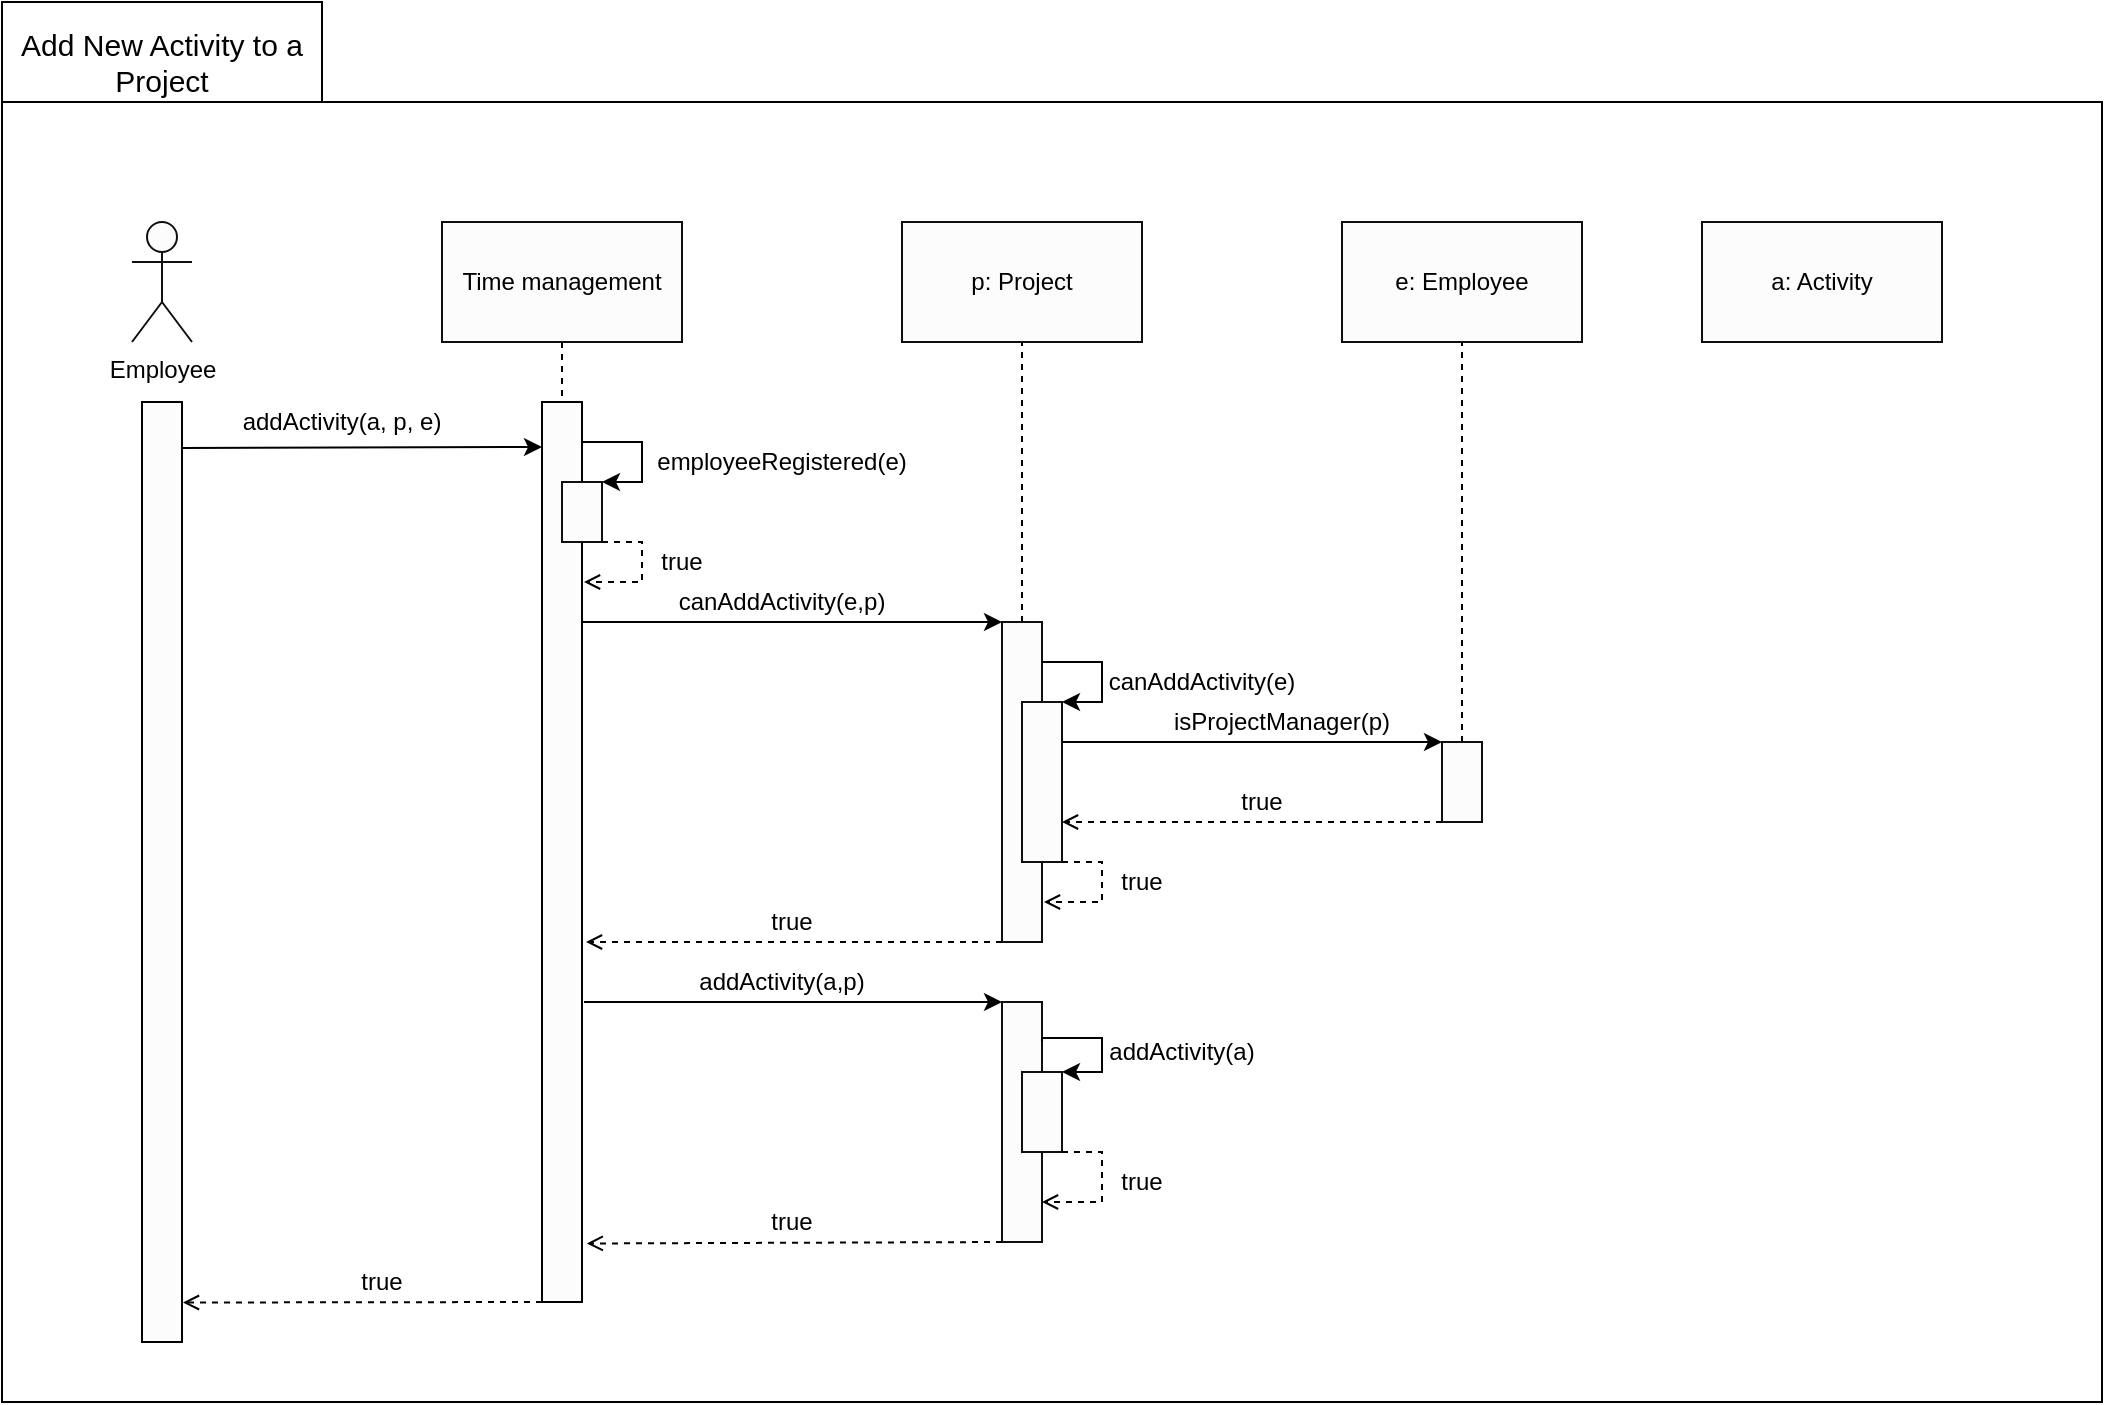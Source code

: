 <mxfile version="14.5.7" type="github">
  <diagram id="sYsKwI7Xcxj4j8B7nzUK" name="Page-1">
    <mxGraphModel dx="2062" dy="1124" grid="1" gridSize="10" guides="1" tooltips="1" connect="1" arrows="1" fold="1" page="1" pageScale="1" pageWidth="850" pageHeight="1100" math="0" shadow="0">
      <root>
        <mxCell id="0" />
        <mxCell id="1" parent="0" />
        <mxCell id="CEPdaJLZ4nfZLkmYM-Vw-4" value="" style="rounded=0;whiteSpace=wrap;html=1;" parent="1" vertex="1">
          <mxGeometry x="50" y="150" width="160" height="50" as="geometry" />
        </mxCell>
        <mxCell id="CEPdaJLZ4nfZLkmYM-Vw-1" value="" style="rounded=0;whiteSpace=wrap;html=1;" parent="1" vertex="1">
          <mxGeometry x="50" y="200" width="1050" height="650" as="geometry" />
        </mxCell>
        <mxCell id="fEexxCGZfZVQ-VxQHh0E-3" value="" style="rounded=0;whiteSpace=wrap;html=1;fillColor=#FCFCFC;" parent="1" vertex="1">
          <mxGeometry x="320" y="350" width="20" height="450" as="geometry" />
        </mxCell>
        <mxCell id="fEexxCGZfZVQ-VxQHh0E-5" value="addActivity(a, p, e)" style="text;html=1;strokeColor=none;fillColor=none;align=center;verticalAlign=middle;whiteSpace=wrap;rounded=0;" parent="1" vertex="1">
          <mxGeometry x="160" y="350" width="120" height="20" as="geometry" />
        </mxCell>
        <mxCell id="fEexxCGZfZVQ-VxQHh0E-8" value="Time management" style="rounded=0;whiteSpace=wrap;html=1;fillColor=#FCFCFC;strokeColor=#0F0F0F;" parent="1" vertex="1">
          <mxGeometry x="270" y="260" width="120" height="60" as="geometry" />
        </mxCell>
        <mxCell id="fEexxCGZfZVQ-VxQHh0E-9" value="e: Employee" style="rounded=0;whiteSpace=wrap;html=1;fillColor=#FCFCFC;strokeColor=#0F0F0F;" parent="1" vertex="1">
          <mxGeometry x="720" y="260" width="120" height="60" as="geometry" />
        </mxCell>
        <mxCell id="fEexxCGZfZVQ-VxQHh0E-10" value="p: Project" style="rounded=0;whiteSpace=wrap;html=1;fillColor=#FCFCFC;strokeColor=#0F0F0F;" parent="1" vertex="1">
          <mxGeometry x="500" y="260" width="120" height="60" as="geometry" />
        </mxCell>
        <mxCell id="fEexxCGZfZVQ-VxQHh0E-11" value="a: Activity" style="rounded=0;whiteSpace=wrap;html=1;fillColor=#FCFCFC;strokeColor=#0F0F0F;" parent="1" vertex="1">
          <mxGeometry x="900" y="260" width="120" height="60" as="geometry" />
        </mxCell>
        <mxCell id="fEexxCGZfZVQ-VxQHh0E-16" value="" style="rounded=0;whiteSpace=wrap;html=1;fillColor=#FCFCFC;" parent="1" vertex="1">
          <mxGeometry x="120" y="350" width="20" height="470" as="geometry" />
        </mxCell>
        <mxCell id="fEexxCGZfZVQ-VxQHh0E-17" value="Employee" style="shape=umlActor;verticalLabelPosition=bottom;verticalAlign=top;html=1;outlineConnect=0;strokeColor=#0F0F0F;fillColor=#FCFCFC;" parent="1" vertex="1">
          <mxGeometry x="115" y="260" width="30" height="60" as="geometry" />
        </mxCell>
        <mxCell id="fEexxCGZfZVQ-VxQHh0E-20" value="" style="endArrow=classic;html=1;entryX=0;entryY=0.05;entryDx=0;entryDy=0;entryPerimeter=0;" parent="1" target="fEexxCGZfZVQ-VxQHh0E-3" edge="1">
          <mxGeometry width="50" height="50" relative="1" as="geometry">
            <mxPoint x="140" y="373" as="sourcePoint" />
            <mxPoint x="220" y="440" as="targetPoint" />
          </mxGeometry>
        </mxCell>
        <mxCell id="fEexxCGZfZVQ-VxQHh0E-22" value="" style="endArrow=none;dashed=1;html=1;exitX=0.5;exitY=1;exitDx=0;exitDy=0;entryX=0.5;entryY=0;entryDx=0;entryDy=0;" parent="1" source="fEexxCGZfZVQ-VxQHh0E-8" target="fEexxCGZfZVQ-VxQHh0E-3" edge="1">
          <mxGeometry width="50" height="50" relative="1" as="geometry">
            <mxPoint x="320" y="420" as="sourcePoint" />
            <mxPoint x="370" y="370" as="targetPoint" />
          </mxGeometry>
        </mxCell>
        <mxCell id="fEexxCGZfZVQ-VxQHh0E-25" value="" style="endArrow=none;dashed=1;html=1;exitX=0.5;exitY=0;exitDx=0;exitDy=0;entryX=0.5;entryY=1;entryDx=0;entryDy=0;" parent="1" source="fEexxCGZfZVQ-VxQHh0E-42" target="fEexxCGZfZVQ-VxQHh0E-10" edge="1">
          <mxGeometry width="50" height="50" relative="1" as="geometry">
            <mxPoint x="555" y="360" as="sourcePoint" />
            <mxPoint x="565" y="340" as="targetPoint" />
          </mxGeometry>
        </mxCell>
        <mxCell id="fEexxCGZfZVQ-VxQHh0E-30" value="" style="endArrow=none;dashed=1;html=1;entryX=0.5;entryY=1;entryDx=0;entryDy=0;exitX=0.5;exitY=0;exitDx=0;exitDy=0;" parent="1" source="fEexxCGZfZVQ-VxQHh0E-53" target="fEexxCGZfZVQ-VxQHh0E-9" edge="1">
          <mxGeometry width="50" height="50" relative="1" as="geometry">
            <mxPoint x="780" y="360" as="sourcePoint" />
            <mxPoint x="805" y="310" as="targetPoint" />
          </mxGeometry>
        </mxCell>
        <mxCell id="fEexxCGZfZVQ-VxQHh0E-34" value="" style="rounded=0;whiteSpace=wrap;html=1;strokeColor=#0F0F0F;fillColor=#FCFCFC;" parent="1" vertex="1">
          <mxGeometry x="330" y="390" width="20" height="30" as="geometry" />
        </mxCell>
        <mxCell id="fEexxCGZfZVQ-VxQHh0E-35" value="" style="endArrow=classic;html=1;entryX=1;entryY=0;entryDx=0;entryDy=0;rounded=0;" parent="1" target="fEexxCGZfZVQ-VxQHh0E-34" edge="1">
          <mxGeometry width="50" height="50" relative="1" as="geometry">
            <mxPoint x="340" y="370" as="sourcePoint" />
            <mxPoint x="460" y="340" as="targetPoint" />
            <Array as="points">
              <mxPoint x="370" y="370" />
              <mxPoint x="370" y="390" />
            </Array>
          </mxGeometry>
        </mxCell>
        <mxCell id="fEexxCGZfZVQ-VxQHh0E-36" value="employeeRegistered(e)" style="text;html=1;strokeColor=none;fillColor=none;align=center;verticalAlign=middle;whiteSpace=wrap;rounded=0;" parent="1" vertex="1">
          <mxGeometry x="420" y="370" width="40" height="20" as="geometry" />
        </mxCell>
        <mxCell id="fEexxCGZfZVQ-VxQHh0E-40" value="" style="endArrow=open;html=1;dashed=1;exitX=1;exitY=1;exitDx=0;exitDy=0;rounded=0;endFill=0;" parent="1" source="fEexxCGZfZVQ-VxQHh0E-34" edge="1">
          <mxGeometry width="50" height="50" relative="1" as="geometry">
            <mxPoint x="390" y="400" as="sourcePoint" />
            <mxPoint x="341" y="440" as="targetPoint" />
            <Array as="points">
              <mxPoint x="370" y="420" />
              <mxPoint x="370" y="440" />
            </Array>
          </mxGeometry>
        </mxCell>
        <mxCell id="fEexxCGZfZVQ-VxQHh0E-42" value="" style="rounded=0;whiteSpace=wrap;html=1;strokeColor=#0F0F0F;fillColor=#FCFCFC;" parent="1" vertex="1">
          <mxGeometry x="550" y="460" width="20" height="160" as="geometry" />
        </mxCell>
        <mxCell id="fEexxCGZfZVQ-VxQHh0E-43" value="" style="endArrow=classic;html=1;entryX=0;entryY=0;entryDx=0;entryDy=0;" parent="1" target="fEexxCGZfZVQ-VxQHh0E-42" edge="1">
          <mxGeometry width="50" height="50" relative="1" as="geometry">
            <mxPoint x="340" y="460" as="sourcePoint" />
            <mxPoint x="490" y="270" as="targetPoint" />
          </mxGeometry>
        </mxCell>
        <mxCell id="fEexxCGZfZVQ-VxQHh0E-44" value="canAddActivity(e,p)" style="text;html=1;strokeColor=none;fillColor=none;align=center;verticalAlign=middle;whiteSpace=wrap;rounded=0;" parent="1" vertex="1">
          <mxGeometry x="420" y="440" width="40" height="20" as="geometry" />
        </mxCell>
        <mxCell id="fEexxCGZfZVQ-VxQHh0E-45" value="" style="rounded=0;whiteSpace=wrap;html=1;strokeColor=#0F0F0F;fillColor=#FCFCFC;" parent="1" vertex="1">
          <mxGeometry x="560" y="500" width="20" height="80" as="geometry" />
        </mxCell>
        <mxCell id="fEexxCGZfZVQ-VxQHh0E-46" value="" style="endArrow=classic;html=1;entryX=1;entryY=0;entryDx=0;entryDy=0;edgeStyle=orthogonalEdgeStyle;rounded=0;exitX=1.01;exitY=0.125;exitDx=0;exitDy=0;exitPerimeter=0;" parent="1" source="fEexxCGZfZVQ-VxQHh0E-42" target="fEexxCGZfZVQ-VxQHh0E-45" edge="1">
          <mxGeometry width="50" height="50" relative="1" as="geometry">
            <mxPoint x="571" y="480" as="sourcePoint" />
            <mxPoint x="590" y="400" as="targetPoint" />
            <Array as="points">
              <mxPoint x="600" y="480" />
              <mxPoint x="600" y="500" />
            </Array>
          </mxGeometry>
        </mxCell>
        <mxCell id="fEexxCGZfZVQ-VxQHh0E-47" value="canAddActivity(e)" style="text;html=1;strokeColor=none;fillColor=none;align=center;verticalAlign=middle;whiteSpace=wrap;rounded=0;" parent="1" vertex="1">
          <mxGeometry x="630" y="480" width="40" height="20" as="geometry" />
        </mxCell>
        <mxCell id="fEexxCGZfZVQ-VxQHh0E-49" value="" style="endArrow=open;html=1;exitX=1;exitY=1;exitDx=0;exitDy=0;dashed=1;endFill=0;rounded=0;" parent="1" source="fEexxCGZfZVQ-VxQHh0E-45" edge="1">
          <mxGeometry width="50" height="50" relative="1" as="geometry">
            <mxPoint x="600" y="400" as="sourcePoint" />
            <mxPoint x="571" y="600" as="targetPoint" />
            <Array as="points">
              <mxPoint x="600" y="580" />
              <mxPoint x="600" y="600" />
            </Array>
          </mxGeometry>
        </mxCell>
        <mxCell id="fEexxCGZfZVQ-VxQHh0E-53" value="" style="rounded=0;whiteSpace=wrap;html=1;strokeColor=#0F0F0F;fillColor=#FCFCFC;" parent="1" vertex="1">
          <mxGeometry x="770" y="520" width="20" height="40" as="geometry" />
        </mxCell>
        <mxCell id="fEexxCGZfZVQ-VxQHh0E-55" value="" style="endArrow=classic;html=1;entryX=0;entryY=0;entryDx=0;entryDy=0;" parent="1" target="fEexxCGZfZVQ-VxQHh0E-53" edge="1">
          <mxGeometry width="50" height="50" relative="1" as="geometry">
            <mxPoint x="580" y="520" as="sourcePoint" />
            <mxPoint x="680" y="400" as="targetPoint" />
          </mxGeometry>
        </mxCell>
        <mxCell id="fEexxCGZfZVQ-VxQHh0E-56" value="isProjectManager(p)" style="text;html=1;strokeColor=none;fillColor=none;align=center;verticalAlign=middle;whiteSpace=wrap;rounded=0;" parent="1" vertex="1">
          <mxGeometry x="670" y="500" width="40" height="20" as="geometry" />
        </mxCell>
        <mxCell id="fEexxCGZfZVQ-VxQHh0E-57" value="" style="endArrow=open;html=1;exitX=0;exitY=1;exitDx=0;exitDy=0;entryX=1;entryY=0.75;entryDx=0;entryDy=0;dashed=1;endFill=0;" parent="1" source="fEexxCGZfZVQ-VxQHh0E-53" target="fEexxCGZfZVQ-VxQHh0E-45" edge="1">
          <mxGeometry width="50" height="50" relative="1" as="geometry">
            <mxPoint x="630" y="390" as="sourcePoint" />
            <mxPoint x="680" y="340" as="targetPoint" />
          </mxGeometry>
        </mxCell>
        <mxCell id="fEexxCGZfZVQ-VxQHh0E-58" value="true" style="text;html=1;strokeColor=none;fillColor=none;align=center;verticalAlign=middle;whiteSpace=wrap;rounded=0;" parent="1" vertex="1">
          <mxGeometry x="660" y="540" width="40" height="20" as="geometry" />
        </mxCell>
        <mxCell id="fEexxCGZfZVQ-VxQHh0E-59" value="true" style="text;html=1;strokeColor=none;fillColor=none;align=center;verticalAlign=middle;whiteSpace=wrap;rounded=0;" parent="1" vertex="1">
          <mxGeometry x="600" y="580" width="40" height="20" as="geometry" />
        </mxCell>
        <mxCell id="fEexxCGZfZVQ-VxQHh0E-62" value="" style="endArrow=open;html=1;dashed=1;exitX=0;exitY=1;exitDx=0;exitDy=0;endFill=0;" parent="1" source="fEexxCGZfZVQ-VxQHh0E-42" edge="1">
          <mxGeometry width="50" height="50" relative="1" as="geometry">
            <mxPoint x="540" y="300" as="sourcePoint" />
            <mxPoint x="342" y="620" as="targetPoint" />
          </mxGeometry>
        </mxCell>
        <mxCell id="fEexxCGZfZVQ-VxQHh0E-63" value="true" style="text;html=1;strokeColor=none;fillColor=none;align=center;verticalAlign=middle;whiteSpace=wrap;rounded=0;" parent="1" vertex="1">
          <mxGeometry x="425" y="600" width="40" height="20" as="geometry" />
        </mxCell>
        <mxCell id="fEexxCGZfZVQ-VxQHh0E-64" value="" style="rounded=0;whiteSpace=wrap;html=1;strokeColor=#0F0F0F;fillColor=#FCFCFC;" parent="1" vertex="1">
          <mxGeometry x="550" y="650" width="20" height="120" as="geometry" />
        </mxCell>
        <mxCell id="fEexxCGZfZVQ-VxQHh0E-65" value="" style="endArrow=classic;html=1;entryX=0;entryY=0;entryDx=0;entryDy=0;" parent="1" target="fEexxCGZfZVQ-VxQHh0E-64" edge="1">
          <mxGeometry width="50" height="50" relative="1" as="geometry">
            <mxPoint x="341" y="650" as="sourcePoint" />
            <mxPoint x="450" y="470" as="targetPoint" />
          </mxGeometry>
        </mxCell>
        <mxCell id="fEexxCGZfZVQ-VxQHh0E-66" value="addActivity(a,p)" style="text;html=1;strokeColor=none;fillColor=none;align=center;verticalAlign=middle;whiteSpace=wrap;rounded=0;" parent="1" vertex="1">
          <mxGeometry x="420" y="630" width="40" height="20" as="geometry" />
        </mxCell>
        <mxCell id="fEexxCGZfZVQ-VxQHh0E-69" value="" style="rounded=0;whiteSpace=wrap;html=1;strokeColor=#0F0F0F;fillColor=#FCFCFC;" parent="1" vertex="1">
          <mxGeometry x="560" y="685" width="20" height="40" as="geometry" />
        </mxCell>
        <mxCell id="fEexxCGZfZVQ-VxQHh0E-70" value="" style="endArrow=classic;html=1;exitX=0.998;exitY=0.164;exitDx=0;exitDy=0;exitPerimeter=0;entryX=1;entryY=0;entryDx=0;entryDy=0;rounded=0;edgeStyle=orthogonalEdgeStyle;" parent="1" source="fEexxCGZfZVQ-VxQHh0E-64" target="fEexxCGZfZVQ-VxQHh0E-69" edge="1">
          <mxGeometry width="50" height="50" relative="1" as="geometry">
            <mxPoint x="510" y="480" as="sourcePoint" />
            <mxPoint x="560" y="430" as="targetPoint" />
            <Array as="points">
              <mxPoint x="600" y="668" />
              <mxPoint x="600" y="685" />
            </Array>
          </mxGeometry>
        </mxCell>
        <mxCell id="fEexxCGZfZVQ-VxQHh0E-71" value="addActivity(a)" style="text;html=1;strokeColor=none;fillColor=none;align=center;verticalAlign=middle;whiteSpace=wrap;rounded=0;" parent="1" vertex="1">
          <mxGeometry x="620" y="665" width="40" height="20" as="geometry" />
        </mxCell>
        <mxCell id="fEexxCGZfZVQ-VxQHh0E-73" value="" style="endArrow=open;html=1;exitX=1;exitY=1;exitDx=0;exitDy=0;edgeStyle=orthogonalEdgeStyle;rounded=0;dashed=1;endFill=0;" parent="1" source="fEexxCGZfZVQ-VxQHh0E-69" edge="1">
          <mxGeometry width="50" height="50" relative="1" as="geometry">
            <mxPoint x="550" y="500" as="sourcePoint" />
            <mxPoint x="570" y="750" as="targetPoint" />
            <Array as="points">
              <mxPoint x="600" y="725" />
              <mxPoint x="600" y="750" />
            </Array>
          </mxGeometry>
        </mxCell>
        <mxCell id="fEexxCGZfZVQ-VxQHh0E-74" value="true" style="text;html=1;strokeColor=none;fillColor=none;align=center;verticalAlign=middle;whiteSpace=wrap;rounded=0;" parent="1" vertex="1">
          <mxGeometry x="600" y="730" width="40" height="20" as="geometry" />
        </mxCell>
        <mxCell id="fEexxCGZfZVQ-VxQHh0E-75" value="" style="endArrow=open;html=1;dashed=1;exitX=0;exitY=1;exitDx=0;exitDy=0;entryX=1.119;entryY=0.935;entryDx=0;entryDy=0;entryPerimeter=0;endFill=0;" parent="1" source="fEexxCGZfZVQ-VxQHh0E-64" target="fEexxCGZfZVQ-VxQHh0E-3" edge="1">
          <mxGeometry width="50" height="50" relative="1" as="geometry">
            <mxPoint x="520" y="830" as="sourcePoint" />
            <mxPoint x="570" y="780" as="targetPoint" />
          </mxGeometry>
        </mxCell>
        <mxCell id="fEexxCGZfZVQ-VxQHh0E-76" value="true" style="text;html=1;strokeColor=none;fillColor=none;align=center;verticalAlign=middle;whiteSpace=wrap;rounded=0;" parent="1" vertex="1">
          <mxGeometry x="425" y="750" width="40" height="20" as="geometry" />
        </mxCell>
        <mxCell id="fEexxCGZfZVQ-VxQHh0E-77" value="" style="endArrow=open;html=1;dashed=1;exitX=0;exitY=1;exitDx=0;exitDy=0;entryX=1.024;entryY=0.958;entryDx=0;entryDy=0;entryPerimeter=0;endFill=0;" parent="1" source="fEexxCGZfZVQ-VxQHh0E-3" target="fEexxCGZfZVQ-VxQHh0E-16" edge="1">
          <mxGeometry width="50" height="50" relative="1" as="geometry">
            <mxPoint x="220" y="500" as="sourcePoint" />
            <mxPoint x="143" y="799" as="targetPoint" />
          </mxGeometry>
        </mxCell>
        <mxCell id="fEexxCGZfZVQ-VxQHh0E-78" value="true" style="text;html=1;strokeColor=none;fillColor=none;align=center;verticalAlign=middle;whiteSpace=wrap;rounded=0;" parent="1" vertex="1">
          <mxGeometry x="220" y="780" width="40" height="20" as="geometry" />
        </mxCell>
        <mxCell id="fEexxCGZfZVQ-VxQHh0E-79" value="true" style="text;html=1;strokeColor=none;fillColor=none;align=center;verticalAlign=middle;whiteSpace=wrap;rounded=0;" parent="1" vertex="1">
          <mxGeometry x="370" y="420" width="40" height="20" as="geometry" />
        </mxCell>
        <mxCell id="CEPdaJLZ4nfZLkmYM-Vw-3" value="&lt;font style=&quot;font-size: 15px&quot;&gt;Add New Activity to a Project&lt;/font&gt;" style="text;html=1;strokeColor=none;fillColor=none;align=center;verticalAlign=middle;whiteSpace=wrap;rounded=0;" parent="1" vertex="1">
          <mxGeometry x="55" y="170" width="150" height="20" as="geometry" />
        </mxCell>
      </root>
    </mxGraphModel>
  </diagram>
</mxfile>

